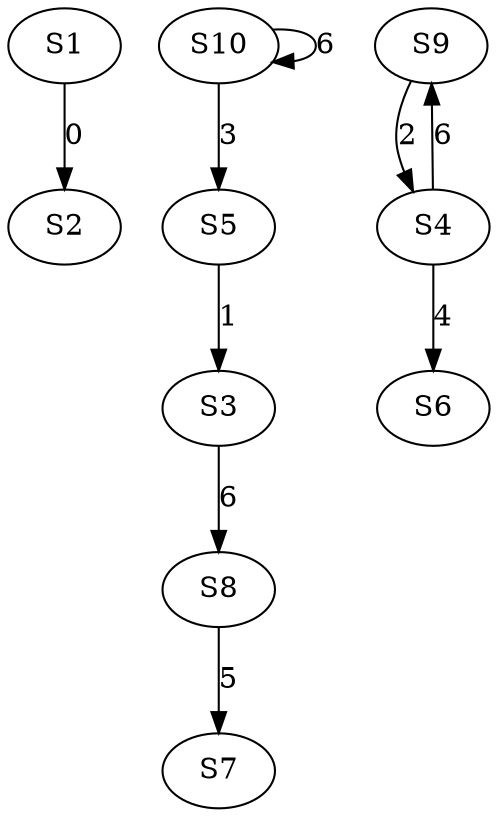 strict digraph {
	S1 -> S2 [ label = 0 ];
	S5 -> S3 [ label = 1 ];
	S9 -> S4 [ label = 2 ];
	S10 -> S5 [ label = 3 ];
	S4 -> S6 [ label = 4 ];
	S8 -> S7 [ label = 5 ];
	S3 -> S8 [ label = 6 ];
	S4 -> S9 [ label = 6 ];
	S10 -> S10 [ label = 6 ];
}